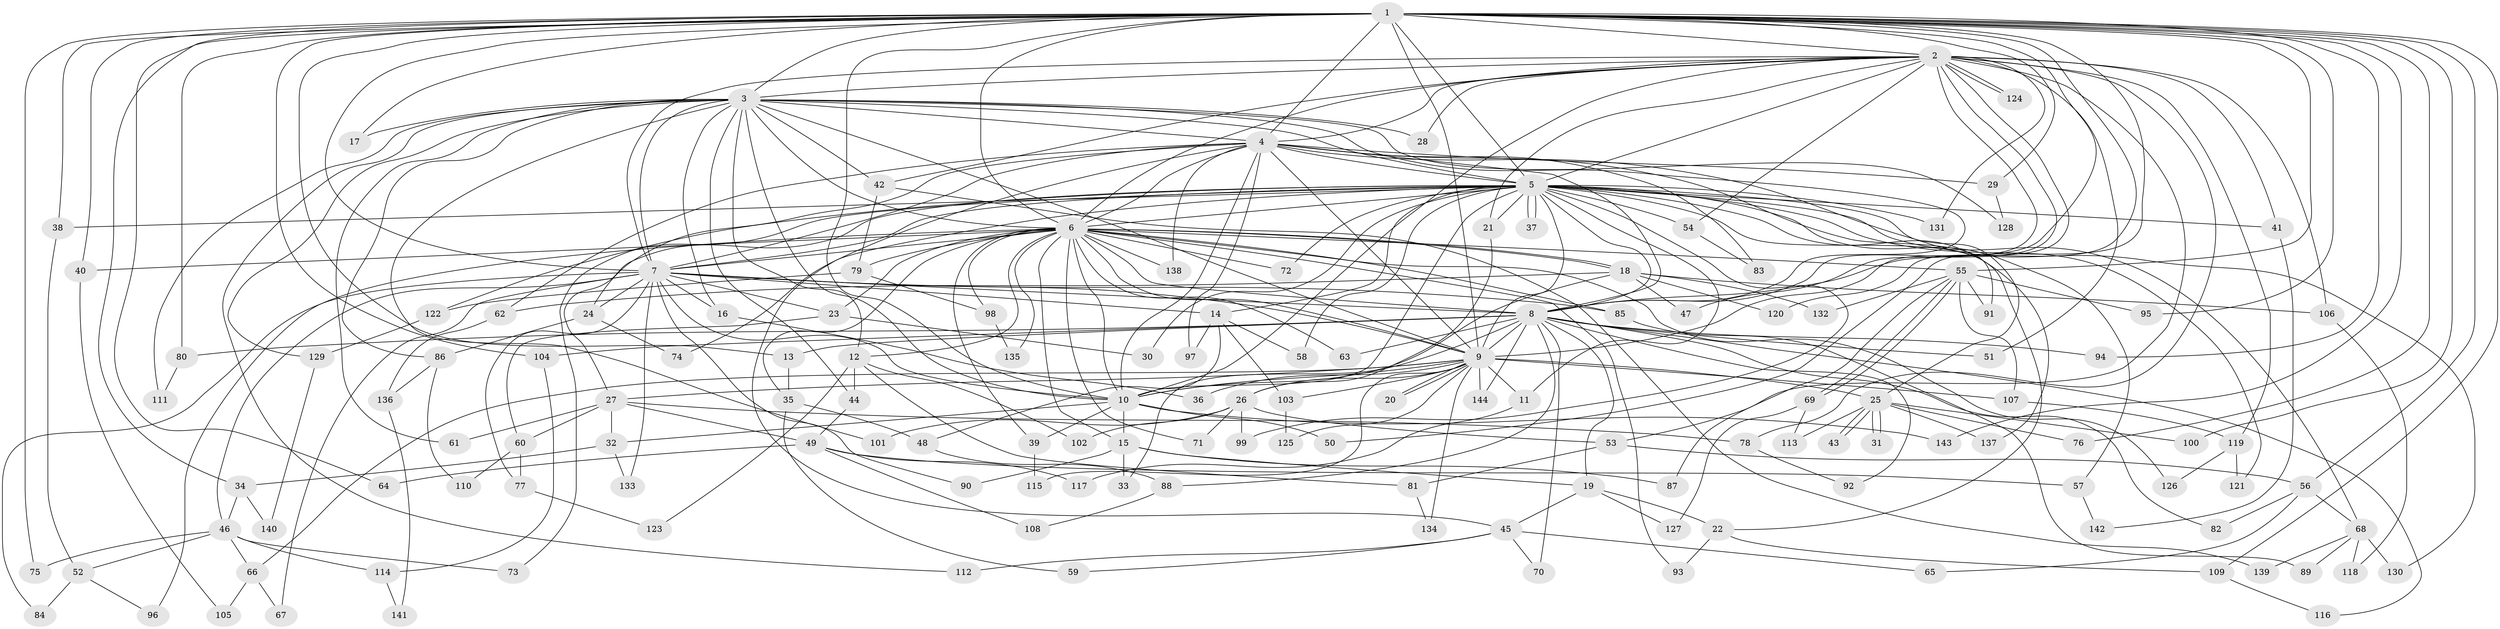 // coarse degree distribution, {25: 0.011494252873563218, 19: 0.034482758620689655, 21: 0.011494252873563218, 15: 0.011494252873563218, 18: 0.022988505747126436, 7: 0.04597701149425287, 9: 0.022988505747126436, 3: 0.21839080459770116, 13: 0.011494252873563218, 10: 0.011494252873563218, 2: 0.40229885057471265, 5: 0.034482758620689655, 1: 0.05747126436781609, 4: 0.06896551724137931, 8: 0.022988505747126436, 6: 0.011494252873563218}
// Generated by graph-tools (version 1.1) at 2025/49/03/04/25 22:49:33]
// undirected, 144 vertices, 313 edges
graph export_dot {
  node [color=gray90,style=filled];
  1;
  2;
  3;
  4;
  5;
  6;
  7;
  8;
  9;
  10;
  11;
  12;
  13;
  14;
  15;
  16;
  17;
  18;
  19;
  20;
  21;
  22;
  23;
  24;
  25;
  26;
  27;
  28;
  29;
  30;
  31;
  32;
  33;
  34;
  35;
  36;
  37;
  38;
  39;
  40;
  41;
  42;
  43;
  44;
  45;
  46;
  47;
  48;
  49;
  50;
  51;
  52;
  53;
  54;
  55;
  56;
  57;
  58;
  59;
  60;
  61;
  62;
  63;
  64;
  65;
  66;
  67;
  68;
  69;
  70;
  71;
  72;
  73;
  74;
  75;
  76;
  77;
  78;
  79;
  80;
  81;
  82;
  83;
  84;
  85;
  86;
  87;
  88;
  89;
  90;
  91;
  92;
  93;
  94;
  95;
  96;
  97;
  98;
  99;
  100;
  101;
  102;
  103;
  104;
  105;
  106;
  107;
  108;
  109;
  110;
  111;
  112;
  113;
  114;
  115;
  116;
  117;
  118;
  119;
  120;
  121;
  122;
  123;
  124;
  125;
  126;
  127;
  128;
  129;
  130;
  131;
  132;
  133;
  134;
  135;
  136;
  137;
  138;
  139;
  140;
  141;
  142;
  143;
  144;
  1 -- 2;
  1 -- 3;
  1 -- 4;
  1 -- 5;
  1 -- 6;
  1 -- 7;
  1 -- 8;
  1 -- 9;
  1 -- 10;
  1 -- 13;
  1 -- 17;
  1 -- 29;
  1 -- 34;
  1 -- 38;
  1 -- 40;
  1 -- 50;
  1 -- 55;
  1 -- 56;
  1 -- 64;
  1 -- 75;
  1 -- 76;
  1 -- 80;
  1 -- 94;
  1 -- 95;
  1 -- 100;
  1 -- 104;
  1 -- 109;
  1 -- 120;
  1 -- 143;
  2 -- 3;
  2 -- 4;
  2 -- 5;
  2 -- 6;
  2 -- 7;
  2 -- 8;
  2 -- 9;
  2 -- 10;
  2 -- 21;
  2 -- 28;
  2 -- 41;
  2 -- 42;
  2 -- 47;
  2 -- 51;
  2 -- 53;
  2 -- 54;
  2 -- 78;
  2 -- 106;
  2 -- 119;
  2 -- 124;
  2 -- 124;
  2 -- 131;
  3 -- 4;
  3 -- 5;
  3 -- 6;
  3 -- 7;
  3 -- 8;
  3 -- 9;
  3 -- 10;
  3 -- 12;
  3 -- 16;
  3 -- 17;
  3 -- 28;
  3 -- 42;
  3 -- 44;
  3 -- 61;
  3 -- 86;
  3 -- 101;
  3 -- 111;
  3 -- 112;
  3 -- 128;
  3 -- 129;
  4 -- 5;
  4 -- 6;
  4 -- 7;
  4 -- 8;
  4 -- 9;
  4 -- 10;
  4 -- 24;
  4 -- 25;
  4 -- 29;
  4 -- 62;
  4 -- 74;
  4 -- 83;
  4 -- 91;
  4 -- 97;
  4 -- 138;
  5 -- 6;
  5 -- 7;
  5 -- 8;
  5 -- 9;
  5 -- 10;
  5 -- 11;
  5 -- 14;
  5 -- 21;
  5 -- 22;
  5 -- 27;
  5 -- 30;
  5 -- 37;
  5 -- 37;
  5 -- 38;
  5 -- 41;
  5 -- 45;
  5 -- 54;
  5 -- 57;
  5 -- 58;
  5 -- 68;
  5 -- 72;
  5 -- 73;
  5 -- 99;
  5 -- 121;
  5 -- 122;
  5 -- 130;
  5 -- 131;
  5 -- 137;
  6 -- 7;
  6 -- 8;
  6 -- 9;
  6 -- 10;
  6 -- 12;
  6 -- 15;
  6 -- 18;
  6 -- 18;
  6 -- 23;
  6 -- 35;
  6 -- 39;
  6 -- 40;
  6 -- 55;
  6 -- 63;
  6 -- 71;
  6 -- 72;
  6 -- 79;
  6 -- 85;
  6 -- 93;
  6 -- 96;
  6 -- 98;
  6 -- 126;
  6 -- 135;
  6 -- 138;
  7 -- 8;
  7 -- 9;
  7 -- 10;
  7 -- 14;
  7 -- 16;
  7 -- 23;
  7 -- 24;
  7 -- 46;
  7 -- 67;
  7 -- 77;
  7 -- 84;
  7 -- 85;
  7 -- 90;
  7 -- 133;
  8 -- 9;
  8 -- 10;
  8 -- 13;
  8 -- 19;
  8 -- 51;
  8 -- 63;
  8 -- 70;
  8 -- 80;
  8 -- 82;
  8 -- 88;
  8 -- 92;
  8 -- 94;
  8 -- 104;
  8 -- 116;
  8 -- 144;
  9 -- 10;
  9 -- 11;
  9 -- 20;
  9 -- 20;
  9 -- 25;
  9 -- 26;
  9 -- 27;
  9 -- 36;
  9 -- 66;
  9 -- 103;
  9 -- 107;
  9 -- 115;
  9 -- 125;
  9 -- 134;
  9 -- 144;
  10 -- 15;
  10 -- 32;
  10 -- 39;
  10 -- 50;
  10 -- 143;
  11 -- 117;
  12 -- 44;
  12 -- 81;
  12 -- 102;
  12 -- 123;
  13 -- 35;
  14 -- 48;
  14 -- 58;
  14 -- 97;
  14 -- 103;
  15 -- 19;
  15 -- 33;
  15 -- 87;
  15 -- 90;
  16 -- 36;
  18 -- 33;
  18 -- 47;
  18 -- 62;
  18 -- 106;
  18 -- 120;
  18 -- 132;
  19 -- 22;
  19 -- 45;
  19 -- 127;
  21 -- 26;
  22 -- 93;
  22 -- 109;
  23 -- 30;
  23 -- 60;
  24 -- 74;
  24 -- 86;
  25 -- 31;
  25 -- 31;
  25 -- 43;
  25 -- 43;
  25 -- 76;
  25 -- 100;
  25 -- 113;
  25 -- 137;
  26 -- 53;
  26 -- 71;
  26 -- 99;
  26 -- 101;
  26 -- 102;
  27 -- 32;
  27 -- 49;
  27 -- 60;
  27 -- 61;
  27 -- 78;
  29 -- 128;
  32 -- 34;
  32 -- 133;
  34 -- 46;
  34 -- 140;
  35 -- 48;
  35 -- 59;
  38 -- 52;
  39 -- 115;
  40 -- 105;
  41 -- 142;
  42 -- 79;
  42 -- 139;
  44 -- 49;
  45 -- 59;
  45 -- 65;
  45 -- 70;
  45 -- 112;
  46 -- 52;
  46 -- 66;
  46 -- 73;
  46 -- 75;
  46 -- 114;
  48 -- 88;
  49 -- 57;
  49 -- 64;
  49 -- 108;
  49 -- 117;
  52 -- 84;
  52 -- 96;
  53 -- 56;
  53 -- 81;
  54 -- 83;
  55 -- 69;
  55 -- 69;
  55 -- 87;
  55 -- 91;
  55 -- 95;
  55 -- 107;
  55 -- 132;
  56 -- 65;
  56 -- 68;
  56 -- 82;
  57 -- 142;
  60 -- 77;
  60 -- 110;
  62 -- 136;
  66 -- 67;
  66 -- 105;
  68 -- 89;
  68 -- 118;
  68 -- 130;
  68 -- 139;
  69 -- 113;
  69 -- 127;
  77 -- 123;
  78 -- 92;
  79 -- 98;
  79 -- 122;
  80 -- 111;
  81 -- 134;
  85 -- 89;
  86 -- 110;
  86 -- 136;
  88 -- 108;
  98 -- 135;
  103 -- 125;
  104 -- 114;
  106 -- 118;
  107 -- 119;
  109 -- 116;
  114 -- 141;
  119 -- 121;
  119 -- 126;
  122 -- 129;
  129 -- 140;
  136 -- 141;
}
